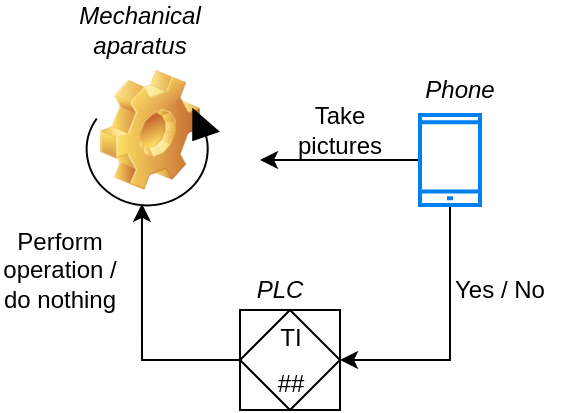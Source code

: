 <mxfile version="11.0.7" type="device"><diagram id="hYl91FDKXhPzjSvTgHYB" name="Page-1"><mxGraphModel dx="1178" dy="647" grid="1" gridSize="10" guides="1" tooltips="1" connect="1" arrows="1" fold="1" page="1" pageScale="1" pageWidth="850" pageHeight="1100" math="0" shadow="0"><root><mxCell id="0"/><mxCell id="1" parent="0"/><mxCell id="VQIvFXxgQCgGc1yRkP0E-11" style="edgeStyle=orthogonalEdgeStyle;rounded=0;orthogonalLoop=1;jettySize=auto;html=1;" edge="1" parent="1"><mxGeometry relative="1" as="geometry"><mxPoint x="270" y="305" as="targetPoint"/><mxPoint x="350" y="305" as="sourcePoint"/><Array as="points"><mxPoint x="285" y="305"/></Array></mxGeometry></mxCell><mxCell id="VQIvFXxgQCgGc1yRkP0E-13" style="edgeStyle=orthogonalEdgeStyle;rounded=0;orthogonalLoop=1;jettySize=auto;html=1;" edge="1" parent="1" source="VQIvFXxgQCgGc1yRkP0E-2" target="VQIvFXxgQCgGc1yRkP0E-6"><mxGeometry relative="1" as="geometry"><mxPoint x="365" y="420" as="targetPoint"/><Array as="points"><mxPoint x="365" y="405"/></Array></mxGeometry></mxCell><mxCell id="VQIvFXxgQCgGc1yRkP0E-2" value="" style="html=1;verticalLabelPosition=bottom;align=center;labelBackgroundColor=#ffffff;verticalAlign=top;strokeWidth=2;strokeColor=#0080F0;fillColor=#ffffff;shadow=0;dashed=0;shape=mxgraph.ios7.icons.smartphone;" vertex="1" parent="1"><mxGeometry x="350" y="282.5" width="30" height="45" as="geometry"/></mxCell><mxCell id="VQIvFXxgQCgGc1yRkP0E-3" value="" style="shape=image;html=1;verticalLabelPosition=bottom;labelBackgroundColor=#ffffff;verticalAlign=top;imageAspect=0;image=img/clipart/Gear_128x128.png" vertex="1" parent="1"><mxGeometry x="190" y="260" width="50" height="60" as="geometry"/></mxCell><mxCell id="VQIvFXxgQCgGc1yRkP0E-4" value="Mechanical aparatus" style="text;html=1;strokeColor=none;fillColor=none;align=center;verticalAlign=middle;whiteSpace=wrap;rounded=0;fontStyle=2" vertex="1" parent="1"><mxGeometry x="190" y="230" width="40" height="20" as="geometry"/></mxCell><mxCell id="VQIvFXxgQCgGc1yRkP0E-5" value="" style="verticalLabelPosition=bottom;shadow=0;dashed=0;align=center;fillColor=#ffffff;html=1;verticalAlign=top;strokeWidth=1;shape=mxgraph.electrical.rot_mech.verticalLabelPosition=bottom;shadow=0;dashed=0;align=center;fillColor=#000000;html=1;verticalAlign=top;strokeWidth=1;shape=mxgraph.electrical.rot_mech.rotation;" vertex="1" parent="1"><mxGeometry x="180" y="280" width="69" height="50" as="geometry"/></mxCell><mxCell id="VQIvFXxgQCgGc1yRkP0E-8" style="edgeStyle=orthogonalEdgeStyle;rounded=0;orthogonalLoop=1;jettySize=auto;html=1;exitX=0;exitY=0.5;exitDx=0;exitDy=0;entryX=0.449;entryY=0.938;entryDx=0;entryDy=0;entryPerimeter=0;" edge="1" parent="1" source="VQIvFXxgQCgGc1yRkP0E-6" target="VQIvFXxgQCgGc1yRkP0E-5"><mxGeometry relative="1" as="geometry"><mxPoint x="210" y="405" as="targetPoint"/></mxGeometry></mxCell><mxCell id="VQIvFXxgQCgGc1yRkP0E-6" value="&lt;table cellpadding=&quot;4&quot; cellspacing=&quot;0&quot; border=&quot;0&quot; style=&quot;font-size:1em;width:100%;height:100%;&quot;&gt;&lt;tr&gt;&lt;td&gt;TI&lt;/td&gt;&lt;/tr&gt;&lt;tr&gt;&lt;td&gt;##&lt;/td&gt;&lt;/table&gt; " style="html=1;outlineConnect=0;align=center;dashed=0;aspect=fixed;shape=mxgraph.pid2inst.progLogCont;mounting=field" vertex="1" parent="1"><mxGeometry x="260" y="380" width="50" height="50" as="geometry"/></mxCell><mxCell id="VQIvFXxgQCgGc1yRkP0E-7" value="PLC" style="text;html=1;strokeColor=none;fillColor=none;align=center;verticalAlign=middle;whiteSpace=wrap;rounded=0;fontStyle=2" vertex="1" parent="1"><mxGeometry x="260" y="360" width="40" height="20" as="geometry"/></mxCell><mxCell id="VQIvFXxgQCgGc1yRkP0E-10" value="Yes / No" style="text;html=1;strokeColor=none;fillColor=none;align=center;verticalAlign=middle;whiteSpace=wrap;rounded=0;" vertex="1" parent="1"><mxGeometry x="360" y="360" width="60" height="20" as="geometry"/></mxCell><mxCell id="VQIvFXxgQCgGc1yRkP0E-12" value="Take pictures" style="text;html=1;strokeColor=none;fillColor=none;align=center;verticalAlign=middle;whiteSpace=wrap;rounded=0;" vertex="1" parent="1"><mxGeometry x="295" y="280" width="30" height="20" as="geometry"/></mxCell><mxCell id="VQIvFXxgQCgGc1yRkP0E-15" value="Phone" style="text;html=1;strokeColor=none;fillColor=none;align=center;verticalAlign=middle;whiteSpace=wrap;rounded=0;fontStyle=2" vertex="1" parent="1"><mxGeometry x="350" y="260" width="40" height="20" as="geometry"/></mxCell><mxCell id="VQIvFXxgQCgGc1yRkP0E-16" value="Perform operation / do nothing" style="text;html=1;strokeColor=none;fillColor=none;align=center;verticalAlign=middle;whiteSpace=wrap;rounded=0;" vertex="1" parent="1"><mxGeometry x="140" y="350" width="60" height="20" as="geometry"/></mxCell></root></mxGraphModel></diagram></mxfile>